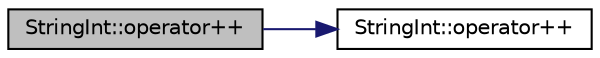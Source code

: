 digraph "StringInt::operator++"
{
 // LATEX_PDF_SIZE
  edge [fontname="Helvetica",fontsize="10",labelfontname="Helvetica",labelfontsize="10"];
  node [fontname="Helvetica",fontsize="10",shape=record];
  rankdir="LR";
  Node1 [label="StringInt::operator++",height=0.2,width=0.4,color="black", fillcolor="grey75", style="filled", fontcolor="black",tooltip="Postfix increment."];
  Node1 -> Node2 [color="midnightblue",fontsize="10",style="solid",fontname="Helvetica"];
  Node2 [label="StringInt::operator++",height=0.2,width=0.4,color="black", fillcolor="white", style="filled",URL="$classStringInt.html#a12798387b961c0c89c01b1ea3146f9cc",tooltip="Prefix increment."];
}
